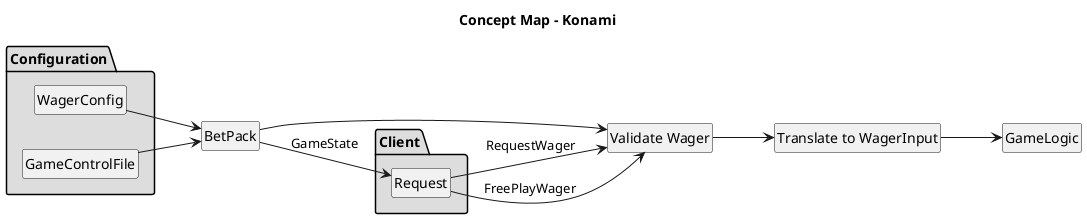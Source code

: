 ﻿' Conceptual diagram (before any meaningful work had even started) of what we're after
' Non-paid actions omitted because they're not involved in the complicated chain of things dealing with feature tier


@startuml

'https://plantuml.com/class-diagram

left to right direction
'// default 35
'skinparam nodesep 50
'// default 60
'skinparam ranksep 30

'skinparam linetype ortho

hide circle
hide methods
hide fields

title "Concept Map - Konami"

package "Client" #dddddd
{
    class Request
}

package "Configuration" #dddddd
{
    class WagerConfig
    class GameControlFile
}

WagerConfig --> BetPack
GameControlFile --> BetPack
BetPack --> Request : GameState
Request --> "Validate Wager" : RequestWager
Request --> "Validate Wager" : FreePlayWager
BetPack --> "Validate Wager"
"Validate Wager" --> "Translate to WagerInput"
"Translate to WagerInput" --> GameLogic

'newpage
'
'left to right direction
''skinparam linetype ortho
''skinparam nodesep 50
''skinparam ranksep 100
'
'hide circle
'hide methods
'hide fields
'
'title "Non-paid action"
'
'WagerConfig --> BetPackPerGame
'GameControlFile --> BetPackPerGame
'
'BetPackPerGame --> UntrustedClient
'
'UntrustedClient --> "Request (No Data)"
'
'"Request (No Data)" --> GameLogic
'
'something --> GameLogic

@enduml
